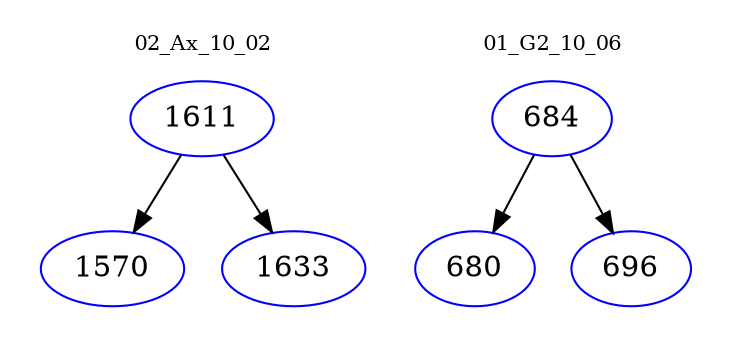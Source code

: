 digraph{
subgraph cluster_0 {
color = white
label = "02_Ax_10_02";
fontsize=10;
T0_1611 [label="1611", color="blue"]
T0_1611 -> T0_1570 [color="black"]
T0_1570 [label="1570", color="blue"]
T0_1611 -> T0_1633 [color="black"]
T0_1633 [label="1633", color="blue"]
}
subgraph cluster_1 {
color = white
label = "01_G2_10_06";
fontsize=10;
T1_684 [label="684", color="blue"]
T1_684 -> T1_680 [color="black"]
T1_680 [label="680", color="blue"]
T1_684 -> T1_696 [color="black"]
T1_696 [label="696", color="blue"]
}
}
